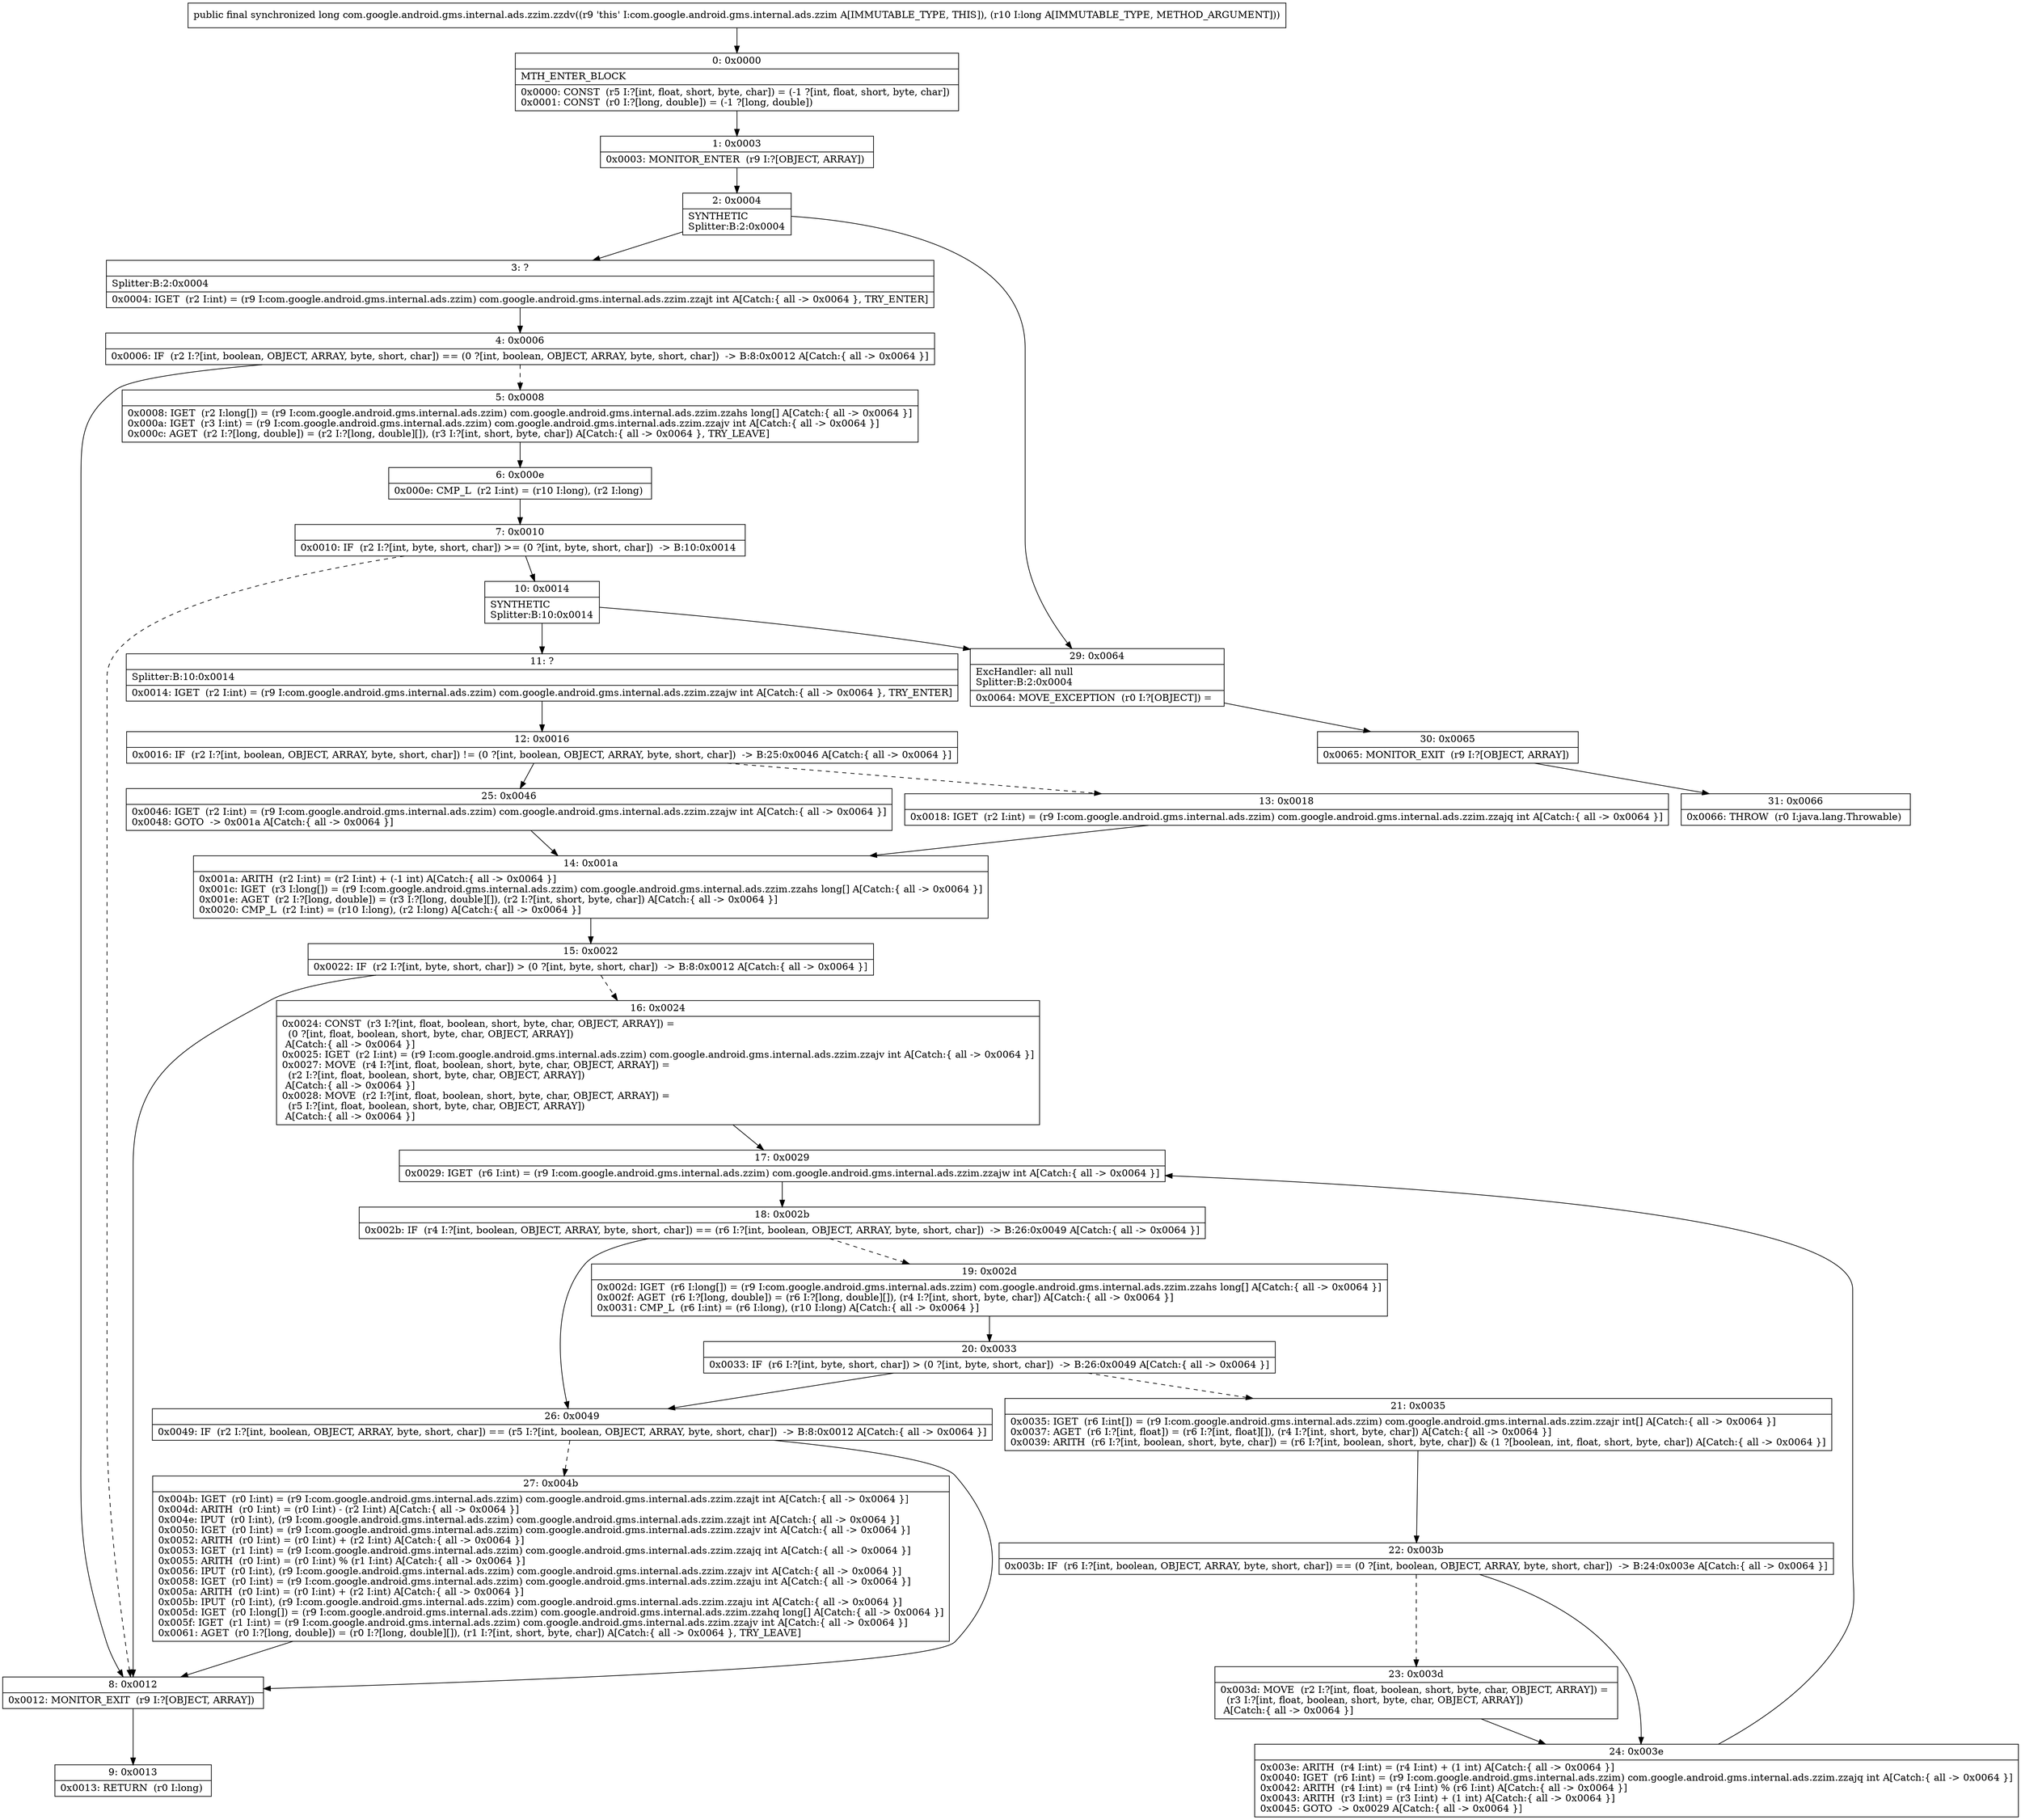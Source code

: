 digraph "CFG forcom.google.android.gms.internal.ads.zzim.zzdv(J)J" {
Node_0 [shape=record,label="{0\:\ 0x0000|MTH_ENTER_BLOCK\l|0x0000: CONST  (r5 I:?[int, float, short, byte, char]) = (\-1 ?[int, float, short, byte, char]) \l0x0001: CONST  (r0 I:?[long, double]) = (\-1 ?[long, double]) \l}"];
Node_1 [shape=record,label="{1\:\ 0x0003|0x0003: MONITOR_ENTER  (r9 I:?[OBJECT, ARRAY]) \l}"];
Node_2 [shape=record,label="{2\:\ 0x0004|SYNTHETIC\lSplitter:B:2:0x0004\l}"];
Node_3 [shape=record,label="{3\:\ ?|Splitter:B:2:0x0004\l|0x0004: IGET  (r2 I:int) = (r9 I:com.google.android.gms.internal.ads.zzim) com.google.android.gms.internal.ads.zzim.zzajt int A[Catch:\{ all \-\> 0x0064 \}, TRY_ENTER]\l}"];
Node_4 [shape=record,label="{4\:\ 0x0006|0x0006: IF  (r2 I:?[int, boolean, OBJECT, ARRAY, byte, short, char]) == (0 ?[int, boolean, OBJECT, ARRAY, byte, short, char])  \-\> B:8:0x0012 A[Catch:\{ all \-\> 0x0064 \}]\l}"];
Node_5 [shape=record,label="{5\:\ 0x0008|0x0008: IGET  (r2 I:long[]) = (r9 I:com.google.android.gms.internal.ads.zzim) com.google.android.gms.internal.ads.zzim.zzahs long[] A[Catch:\{ all \-\> 0x0064 \}]\l0x000a: IGET  (r3 I:int) = (r9 I:com.google.android.gms.internal.ads.zzim) com.google.android.gms.internal.ads.zzim.zzajv int A[Catch:\{ all \-\> 0x0064 \}]\l0x000c: AGET  (r2 I:?[long, double]) = (r2 I:?[long, double][]), (r3 I:?[int, short, byte, char]) A[Catch:\{ all \-\> 0x0064 \}, TRY_LEAVE]\l}"];
Node_6 [shape=record,label="{6\:\ 0x000e|0x000e: CMP_L  (r2 I:int) = (r10 I:long), (r2 I:long) \l}"];
Node_7 [shape=record,label="{7\:\ 0x0010|0x0010: IF  (r2 I:?[int, byte, short, char]) \>= (0 ?[int, byte, short, char])  \-\> B:10:0x0014 \l}"];
Node_8 [shape=record,label="{8\:\ 0x0012|0x0012: MONITOR_EXIT  (r9 I:?[OBJECT, ARRAY]) \l}"];
Node_9 [shape=record,label="{9\:\ 0x0013|0x0013: RETURN  (r0 I:long) \l}"];
Node_10 [shape=record,label="{10\:\ 0x0014|SYNTHETIC\lSplitter:B:10:0x0014\l}"];
Node_11 [shape=record,label="{11\:\ ?|Splitter:B:10:0x0014\l|0x0014: IGET  (r2 I:int) = (r9 I:com.google.android.gms.internal.ads.zzim) com.google.android.gms.internal.ads.zzim.zzajw int A[Catch:\{ all \-\> 0x0064 \}, TRY_ENTER]\l}"];
Node_12 [shape=record,label="{12\:\ 0x0016|0x0016: IF  (r2 I:?[int, boolean, OBJECT, ARRAY, byte, short, char]) != (0 ?[int, boolean, OBJECT, ARRAY, byte, short, char])  \-\> B:25:0x0046 A[Catch:\{ all \-\> 0x0064 \}]\l}"];
Node_13 [shape=record,label="{13\:\ 0x0018|0x0018: IGET  (r2 I:int) = (r9 I:com.google.android.gms.internal.ads.zzim) com.google.android.gms.internal.ads.zzim.zzajq int A[Catch:\{ all \-\> 0x0064 \}]\l}"];
Node_14 [shape=record,label="{14\:\ 0x001a|0x001a: ARITH  (r2 I:int) = (r2 I:int) + (\-1 int) A[Catch:\{ all \-\> 0x0064 \}]\l0x001c: IGET  (r3 I:long[]) = (r9 I:com.google.android.gms.internal.ads.zzim) com.google.android.gms.internal.ads.zzim.zzahs long[] A[Catch:\{ all \-\> 0x0064 \}]\l0x001e: AGET  (r2 I:?[long, double]) = (r3 I:?[long, double][]), (r2 I:?[int, short, byte, char]) A[Catch:\{ all \-\> 0x0064 \}]\l0x0020: CMP_L  (r2 I:int) = (r10 I:long), (r2 I:long) A[Catch:\{ all \-\> 0x0064 \}]\l}"];
Node_15 [shape=record,label="{15\:\ 0x0022|0x0022: IF  (r2 I:?[int, byte, short, char]) \> (0 ?[int, byte, short, char])  \-\> B:8:0x0012 A[Catch:\{ all \-\> 0x0064 \}]\l}"];
Node_16 [shape=record,label="{16\:\ 0x0024|0x0024: CONST  (r3 I:?[int, float, boolean, short, byte, char, OBJECT, ARRAY]) = \l  (0 ?[int, float, boolean, short, byte, char, OBJECT, ARRAY])\l A[Catch:\{ all \-\> 0x0064 \}]\l0x0025: IGET  (r2 I:int) = (r9 I:com.google.android.gms.internal.ads.zzim) com.google.android.gms.internal.ads.zzim.zzajv int A[Catch:\{ all \-\> 0x0064 \}]\l0x0027: MOVE  (r4 I:?[int, float, boolean, short, byte, char, OBJECT, ARRAY]) = \l  (r2 I:?[int, float, boolean, short, byte, char, OBJECT, ARRAY])\l A[Catch:\{ all \-\> 0x0064 \}]\l0x0028: MOVE  (r2 I:?[int, float, boolean, short, byte, char, OBJECT, ARRAY]) = \l  (r5 I:?[int, float, boolean, short, byte, char, OBJECT, ARRAY])\l A[Catch:\{ all \-\> 0x0064 \}]\l}"];
Node_17 [shape=record,label="{17\:\ 0x0029|0x0029: IGET  (r6 I:int) = (r9 I:com.google.android.gms.internal.ads.zzim) com.google.android.gms.internal.ads.zzim.zzajw int A[Catch:\{ all \-\> 0x0064 \}]\l}"];
Node_18 [shape=record,label="{18\:\ 0x002b|0x002b: IF  (r4 I:?[int, boolean, OBJECT, ARRAY, byte, short, char]) == (r6 I:?[int, boolean, OBJECT, ARRAY, byte, short, char])  \-\> B:26:0x0049 A[Catch:\{ all \-\> 0x0064 \}]\l}"];
Node_19 [shape=record,label="{19\:\ 0x002d|0x002d: IGET  (r6 I:long[]) = (r9 I:com.google.android.gms.internal.ads.zzim) com.google.android.gms.internal.ads.zzim.zzahs long[] A[Catch:\{ all \-\> 0x0064 \}]\l0x002f: AGET  (r6 I:?[long, double]) = (r6 I:?[long, double][]), (r4 I:?[int, short, byte, char]) A[Catch:\{ all \-\> 0x0064 \}]\l0x0031: CMP_L  (r6 I:int) = (r6 I:long), (r10 I:long) A[Catch:\{ all \-\> 0x0064 \}]\l}"];
Node_20 [shape=record,label="{20\:\ 0x0033|0x0033: IF  (r6 I:?[int, byte, short, char]) \> (0 ?[int, byte, short, char])  \-\> B:26:0x0049 A[Catch:\{ all \-\> 0x0064 \}]\l}"];
Node_21 [shape=record,label="{21\:\ 0x0035|0x0035: IGET  (r6 I:int[]) = (r9 I:com.google.android.gms.internal.ads.zzim) com.google.android.gms.internal.ads.zzim.zzajr int[] A[Catch:\{ all \-\> 0x0064 \}]\l0x0037: AGET  (r6 I:?[int, float]) = (r6 I:?[int, float][]), (r4 I:?[int, short, byte, char]) A[Catch:\{ all \-\> 0x0064 \}]\l0x0039: ARITH  (r6 I:?[int, boolean, short, byte, char]) = (r6 I:?[int, boolean, short, byte, char]) & (1 ?[boolean, int, float, short, byte, char]) A[Catch:\{ all \-\> 0x0064 \}]\l}"];
Node_22 [shape=record,label="{22\:\ 0x003b|0x003b: IF  (r6 I:?[int, boolean, OBJECT, ARRAY, byte, short, char]) == (0 ?[int, boolean, OBJECT, ARRAY, byte, short, char])  \-\> B:24:0x003e A[Catch:\{ all \-\> 0x0064 \}]\l}"];
Node_23 [shape=record,label="{23\:\ 0x003d|0x003d: MOVE  (r2 I:?[int, float, boolean, short, byte, char, OBJECT, ARRAY]) = \l  (r3 I:?[int, float, boolean, short, byte, char, OBJECT, ARRAY])\l A[Catch:\{ all \-\> 0x0064 \}]\l}"];
Node_24 [shape=record,label="{24\:\ 0x003e|0x003e: ARITH  (r4 I:int) = (r4 I:int) + (1 int) A[Catch:\{ all \-\> 0x0064 \}]\l0x0040: IGET  (r6 I:int) = (r9 I:com.google.android.gms.internal.ads.zzim) com.google.android.gms.internal.ads.zzim.zzajq int A[Catch:\{ all \-\> 0x0064 \}]\l0x0042: ARITH  (r4 I:int) = (r4 I:int) % (r6 I:int) A[Catch:\{ all \-\> 0x0064 \}]\l0x0043: ARITH  (r3 I:int) = (r3 I:int) + (1 int) A[Catch:\{ all \-\> 0x0064 \}]\l0x0045: GOTO  \-\> 0x0029 A[Catch:\{ all \-\> 0x0064 \}]\l}"];
Node_25 [shape=record,label="{25\:\ 0x0046|0x0046: IGET  (r2 I:int) = (r9 I:com.google.android.gms.internal.ads.zzim) com.google.android.gms.internal.ads.zzim.zzajw int A[Catch:\{ all \-\> 0x0064 \}]\l0x0048: GOTO  \-\> 0x001a A[Catch:\{ all \-\> 0x0064 \}]\l}"];
Node_26 [shape=record,label="{26\:\ 0x0049|0x0049: IF  (r2 I:?[int, boolean, OBJECT, ARRAY, byte, short, char]) == (r5 I:?[int, boolean, OBJECT, ARRAY, byte, short, char])  \-\> B:8:0x0012 A[Catch:\{ all \-\> 0x0064 \}]\l}"];
Node_27 [shape=record,label="{27\:\ 0x004b|0x004b: IGET  (r0 I:int) = (r9 I:com.google.android.gms.internal.ads.zzim) com.google.android.gms.internal.ads.zzim.zzajt int A[Catch:\{ all \-\> 0x0064 \}]\l0x004d: ARITH  (r0 I:int) = (r0 I:int) \- (r2 I:int) A[Catch:\{ all \-\> 0x0064 \}]\l0x004e: IPUT  (r0 I:int), (r9 I:com.google.android.gms.internal.ads.zzim) com.google.android.gms.internal.ads.zzim.zzajt int A[Catch:\{ all \-\> 0x0064 \}]\l0x0050: IGET  (r0 I:int) = (r9 I:com.google.android.gms.internal.ads.zzim) com.google.android.gms.internal.ads.zzim.zzajv int A[Catch:\{ all \-\> 0x0064 \}]\l0x0052: ARITH  (r0 I:int) = (r0 I:int) + (r2 I:int) A[Catch:\{ all \-\> 0x0064 \}]\l0x0053: IGET  (r1 I:int) = (r9 I:com.google.android.gms.internal.ads.zzim) com.google.android.gms.internal.ads.zzim.zzajq int A[Catch:\{ all \-\> 0x0064 \}]\l0x0055: ARITH  (r0 I:int) = (r0 I:int) % (r1 I:int) A[Catch:\{ all \-\> 0x0064 \}]\l0x0056: IPUT  (r0 I:int), (r9 I:com.google.android.gms.internal.ads.zzim) com.google.android.gms.internal.ads.zzim.zzajv int A[Catch:\{ all \-\> 0x0064 \}]\l0x0058: IGET  (r0 I:int) = (r9 I:com.google.android.gms.internal.ads.zzim) com.google.android.gms.internal.ads.zzim.zzaju int A[Catch:\{ all \-\> 0x0064 \}]\l0x005a: ARITH  (r0 I:int) = (r0 I:int) + (r2 I:int) A[Catch:\{ all \-\> 0x0064 \}]\l0x005b: IPUT  (r0 I:int), (r9 I:com.google.android.gms.internal.ads.zzim) com.google.android.gms.internal.ads.zzim.zzaju int A[Catch:\{ all \-\> 0x0064 \}]\l0x005d: IGET  (r0 I:long[]) = (r9 I:com.google.android.gms.internal.ads.zzim) com.google.android.gms.internal.ads.zzim.zzahq long[] A[Catch:\{ all \-\> 0x0064 \}]\l0x005f: IGET  (r1 I:int) = (r9 I:com.google.android.gms.internal.ads.zzim) com.google.android.gms.internal.ads.zzim.zzajv int A[Catch:\{ all \-\> 0x0064 \}]\l0x0061: AGET  (r0 I:?[long, double]) = (r0 I:?[long, double][]), (r1 I:?[int, short, byte, char]) A[Catch:\{ all \-\> 0x0064 \}, TRY_LEAVE]\l}"];
Node_29 [shape=record,label="{29\:\ 0x0064|ExcHandler: all null\lSplitter:B:2:0x0004\l|0x0064: MOVE_EXCEPTION  (r0 I:?[OBJECT]) =  \l}"];
Node_30 [shape=record,label="{30\:\ 0x0065|0x0065: MONITOR_EXIT  (r9 I:?[OBJECT, ARRAY]) \l}"];
Node_31 [shape=record,label="{31\:\ 0x0066|0x0066: THROW  (r0 I:java.lang.Throwable) \l}"];
MethodNode[shape=record,label="{public final synchronized long com.google.android.gms.internal.ads.zzim.zzdv((r9 'this' I:com.google.android.gms.internal.ads.zzim A[IMMUTABLE_TYPE, THIS]), (r10 I:long A[IMMUTABLE_TYPE, METHOD_ARGUMENT])) }"];
MethodNode -> Node_0;
Node_0 -> Node_1;
Node_1 -> Node_2;
Node_2 -> Node_3;
Node_2 -> Node_29;
Node_3 -> Node_4;
Node_4 -> Node_5[style=dashed];
Node_4 -> Node_8;
Node_5 -> Node_6;
Node_6 -> Node_7;
Node_7 -> Node_8[style=dashed];
Node_7 -> Node_10;
Node_8 -> Node_9;
Node_10 -> Node_11;
Node_10 -> Node_29;
Node_11 -> Node_12;
Node_12 -> Node_13[style=dashed];
Node_12 -> Node_25;
Node_13 -> Node_14;
Node_14 -> Node_15;
Node_15 -> Node_8;
Node_15 -> Node_16[style=dashed];
Node_16 -> Node_17;
Node_17 -> Node_18;
Node_18 -> Node_19[style=dashed];
Node_18 -> Node_26;
Node_19 -> Node_20;
Node_20 -> Node_21[style=dashed];
Node_20 -> Node_26;
Node_21 -> Node_22;
Node_22 -> Node_23[style=dashed];
Node_22 -> Node_24;
Node_23 -> Node_24;
Node_24 -> Node_17;
Node_25 -> Node_14;
Node_26 -> Node_8;
Node_26 -> Node_27[style=dashed];
Node_27 -> Node_8;
Node_29 -> Node_30;
Node_30 -> Node_31;
}

